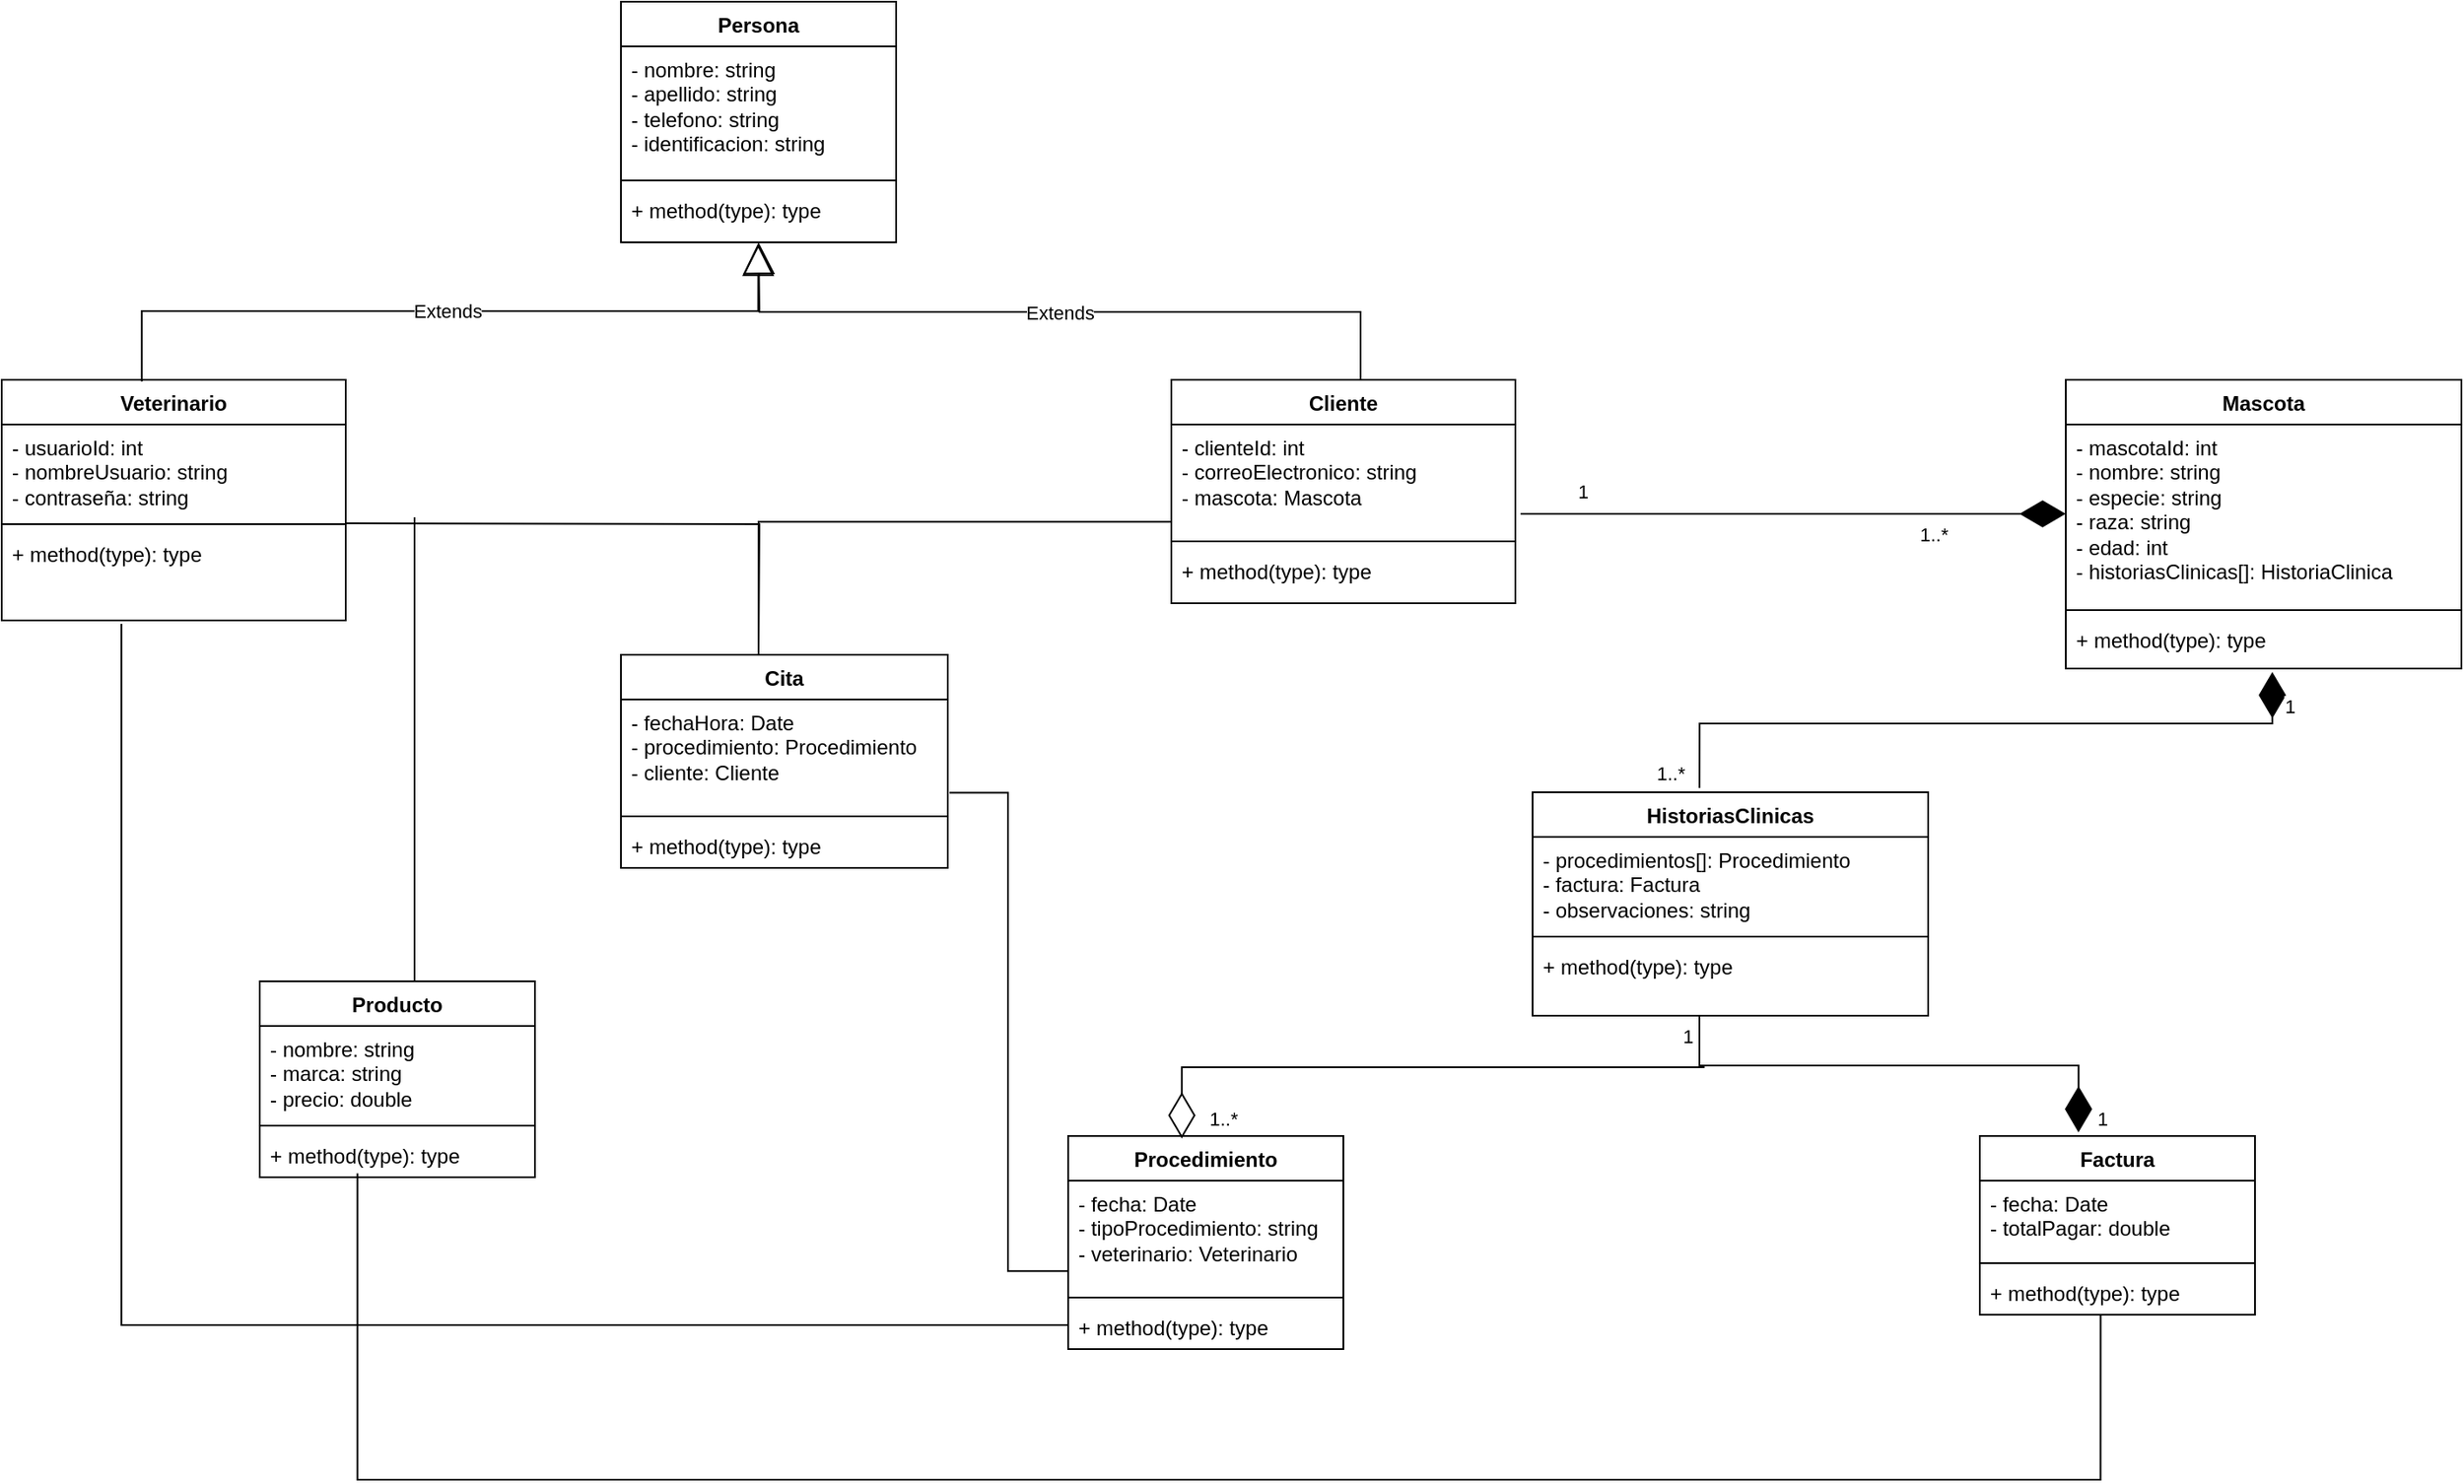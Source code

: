 <mxfile version="24.7.7">
  <diagram name="Página-1" id="4LhB18lvUhtm47GNHkfz">
    <mxGraphModel dx="2577" dy="928" grid="1" gridSize="10" guides="1" tooltips="1" connect="1" arrows="1" fold="1" page="1" pageScale="1" pageWidth="827" pageHeight="1169" math="0" shadow="0">
      <root>
        <mxCell id="0" />
        <mxCell id="1" parent="0" />
        <mxCell id="XTrmeRF6jUX52jcDESWV-24" value="Persona" style="swimlane;fontStyle=1;align=center;verticalAlign=top;childLayout=stackLayout;horizontal=1;startSize=26;horizontalStack=0;resizeParent=1;resizeParentMax=0;resizeLast=0;collapsible=1;marginBottom=0;whiteSpace=wrap;html=1;" vertex="1" parent="1">
          <mxGeometry x="200" y="20" width="160" height="140" as="geometry" />
        </mxCell>
        <mxCell id="XTrmeRF6jUX52jcDESWV-25" value="- nombre: string&lt;div&gt;- apellido: string&lt;/div&gt;&lt;div&gt;- telefono: string&lt;/div&gt;&lt;div&gt;- identificacion: string&lt;/div&gt;" style="text;strokeColor=none;fillColor=none;align=left;verticalAlign=top;spacingLeft=4;spacingRight=4;overflow=hidden;rotatable=0;points=[[0,0.5],[1,0.5]];portConstraint=eastwest;whiteSpace=wrap;html=1;" vertex="1" parent="XTrmeRF6jUX52jcDESWV-24">
          <mxGeometry y="26" width="160" height="74" as="geometry" />
        </mxCell>
        <mxCell id="XTrmeRF6jUX52jcDESWV-26" value="" style="line;strokeWidth=1;fillColor=none;align=left;verticalAlign=middle;spacingTop=-1;spacingLeft=3;spacingRight=3;rotatable=0;labelPosition=right;points=[];portConstraint=eastwest;strokeColor=inherit;" vertex="1" parent="XTrmeRF6jUX52jcDESWV-24">
          <mxGeometry y="100" width="160" height="8" as="geometry" />
        </mxCell>
        <mxCell id="XTrmeRF6jUX52jcDESWV-27" value="+ method(type): type" style="text;strokeColor=none;fillColor=none;align=left;verticalAlign=top;spacingLeft=4;spacingRight=4;overflow=hidden;rotatable=0;points=[[0,0.5],[1,0.5]];portConstraint=eastwest;whiteSpace=wrap;html=1;" vertex="1" parent="XTrmeRF6jUX52jcDESWV-24">
          <mxGeometry y="108" width="160" height="32" as="geometry" />
        </mxCell>
        <mxCell id="XTrmeRF6jUX52jcDESWV-28" value="Cliente" style="swimlane;fontStyle=1;align=center;verticalAlign=top;childLayout=stackLayout;horizontal=1;startSize=26;horizontalStack=0;resizeParent=1;resizeParentMax=0;resizeLast=0;collapsible=1;marginBottom=0;whiteSpace=wrap;html=1;" vertex="1" parent="1">
          <mxGeometry x="520" y="240" width="200" height="130" as="geometry" />
        </mxCell>
        <mxCell id="XTrmeRF6jUX52jcDESWV-29" value="- clienteId: int&lt;div&gt;- correoElectronico: string&lt;/div&gt;&lt;div&gt;- mascota: Mascota&lt;/div&gt;" style="text;strokeColor=none;fillColor=none;align=left;verticalAlign=top;spacingLeft=4;spacingRight=4;overflow=hidden;rotatable=0;points=[[0,0.5],[1,0.5]];portConstraint=eastwest;whiteSpace=wrap;html=1;" vertex="1" parent="XTrmeRF6jUX52jcDESWV-28">
          <mxGeometry y="26" width="200" height="64" as="geometry" />
        </mxCell>
        <mxCell id="XTrmeRF6jUX52jcDESWV-30" value="" style="line;strokeWidth=1;fillColor=none;align=left;verticalAlign=middle;spacingTop=-1;spacingLeft=3;spacingRight=3;rotatable=0;labelPosition=right;points=[];portConstraint=eastwest;strokeColor=inherit;" vertex="1" parent="XTrmeRF6jUX52jcDESWV-28">
          <mxGeometry y="90" width="200" height="8" as="geometry" />
        </mxCell>
        <mxCell id="XTrmeRF6jUX52jcDESWV-31" value="+ method(type): type" style="text;strokeColor=none;fillColor=none;align=left;verticalAlign=top;spacingLeft=4;spacingRight=4;overflow=hidden;rotatable=0;points=[[0,0.5],[1,0.5]];portConstraint=eastwest;whiteSpace=wrap;html=1;" vertex="1" parent="XTrmeRF6jUX52jcDESWV-28">
          <mxGeometry y="98" width="200" height="32" as="geometry" />
        </mxCell>
        <mxCell id="XTrmeRF6jUX52jcDESWV-32" value="Veterinario" style="swimlane;fontStyle=1;align=center;verticalAlign=top;childLayout=stackLayout;horizontal=1;startSize=26;horizontalStack=0;resizeParent=1;resizeParentMax=0;resizeLast=0;collapsible=1;marginBottom=0;whiteSpace=wrap;html=1;" vertex="1" parent="1">
          <mxGeometry x="-160" y="240" width="200" height="140" as="geometry" />
        </mxCell>
        <mxCell id="XTrmeRF6jUX52jcDESWV-33" value="- usuarioId: int&lt;div&gt;- nombreUsuario: string&lt;/div&gt;&lt;div&gt;- contraseña: string&lt;/div&gt;&lt;div&gt;&lt;br&gt;&lt;/div&gt;" style="text;strokeColor=none;fillColor=none;align=left;verticalAlign=top;spacingLeft=4;spacingRight=4;overflow=hidden;rotatable=0;points=[[0,0.5],[1,0.5]];portConstraint=eastwest;whiteSpace=wrap;html=1;" vertex="1" parent="XTrmeRF6jUX52jcDESWV-32">
          <mxGeometry y="26" width="200" height="54" as="geometry" />
        </mxCell>
        <mxCell id="XTrmeRF6jUX52jcDESWV-34" value="" style="line;strokeWidth=1;fillColor=none;align=left;verticalAlign=middle;spacingTop=-1;spacingLeft=3;spacingRight=3;rotatable=0;labelPosition=right;points=[];portConstraint=eastwest;strokeColor=inherit;" vertex="1" parent="XTrmeRF6jUX52jcDESWV-32">
          <mxGeometry y="80" width="200" height="8" as="geometry" />
        </mxCell>
        <mxCell id="XTrmeRF6jUX52jcDESWV-35" value="+ method(type): type" style="text;strokeColor=none;fillColor=none;align=left;verticalAlign=top;spacingLeft=4;spacingRight=4;overflow=hidden;rotatable=0;points=[[0,0.5],[1,0.5]];portConstraint=eastwest;whiteSpace=wrap;html=1;" vertex="1" parent="XTrmeRF6jUX52jcDESWV-32">
          <mxGeometry y="88" width="200" height="52" as="geometry" />
        </mxCell>
        <mxCell id="XTrmeRF6jUX52jcDESWV-39" value="Extends" style="endArrow=block;endSize=16;endFill=0;html=1;rounded=0;exitX=0.407;exitY=0.007;exitDx=0;exitDy=0;exitPerimeter=0;edgeStyle=orthogonalEdgeStyle;entryX=0.499;entryY=1.031;entryDx=0;entryDy=0;entryPerimeter=0;" edge="1" parent="1" source="XTrmeRF6jUX52jcDESWV-32" target="XTrmeRF6jUX52jcDESWV-27">
          <mxGeometry width="160" relative="1" as="geometry">
            <mxPoint x="120" y="280" as="sourcePoint" />
            <mxPoint x="280" y="200" as="targetPoint" />
          </mxGeometry>
        </mxCell>
        <mxCell id="XTrmeRF6jUX52jcDESWV-40" value="Extends" style="endArrow=block;endSize=16;endFill=0;html=1;rounded=0;exitX=0.55;exitY=0;exitDx=0;exitDy=0;exitPerimeter=0;edgeStyle=orthogonalEdgeStyle;" edge="1" parent="1" source="XTrmeRF6jUX52jcDESWV-28">
          <mxGeometry width="160" relative="1" as="geometry">
            <mxPoint x="120" y="280" as="sourcePoint" />
            <mxPoint x="280" y="160" as="targetPoint" />
          </mxGeometry>
        </mxCell>
        <mxCell id="XTrmeRF6jUX52jcDESWV-45" value="Mascota" style="swimlane;fontStyle=1;align=center;verticalAlign=top;childLayout=stackLayout;horizontal=1;startSize=26;horizontalStack=0;resizeParent=1;resizeParentMax=0;resizeLast=0;collapsible=1;marginBottom=0;whiteSpace=wrap;html=1;" vertex="1" parent="1">
          <mxGeometry x="1040" y="240" width="230" height="168" as="geometry" />
        </mxCell>
        <mxCell id="XTrmeRF6jUX52jcDESWV-46" value="- mascotaId: int&lt;div&gt;- nombre: string&lt;/div&gt;&lt;div&gt;- especie: string&lt;/div&gt;&lt;div&gt;- raza: string&lt;/div&gt;&lt;div&gt;- edad: int&lt;/div&gt;&lt;div&gt;- historiasClinicas[]: HistoriaClinica&lt;br&gt;&lt;/div&gt;&lt;div&gt;&lt;br&gt;&lt;/div&gt;" style="text;strokeColor=none;fillColor=none;align=left;verticalAlign=top;spacingLeft=4;spacingRight=4;overflow=hidden;rotatable=0;points=[[0,0.5],[1,0.5]];portConstraint=eastwest;whiteSpace=wrap;html=1;" vertex="1" parent="XTrmeRF6jUX52jcDESWV-45">
          <mxGeometry y="26" width="230" height="104" as="geometry" />
        </mxCell>
        <mxCell id="XTrmeRF6jUX52jcDESWV-47" value="" style="line;strokeWidth=1;fillColor=none;align=left;verticalAlign=middle;spacingTop=-1;spacingLeft=3;spacingRight=3;rotatable=0;labelPosition=right;points=[];portConstraint=eastwest;strokeColor=inherit;" vertex="1" parent="XTrmeRF6jUX52jcDESWV-45">
          <mxGeometry y="130" width="230" height="8" as="geometry" />
        </mxCell>
        <mxCell id="XTrmeRF6jUX52jcDESWV-48" value="+ method(type): type" style="text;strokeColor=none;fillColor=none;align=left;verticalAlign=top;spacingLeft=4;spacingRight=4;overflow=hidden;rotatable=0;points=[[0,0.5],[1,0.5]];portConstraint=eastwest;whiteSpace=wrap;html=1;" vertex="1" parent="XTrmeRF6jUX52jcDESWV-45">
          <mxGeometry y="138" width="230" height="30" as="geometry" />
        </mxCell>
        <mxCell id="XTrmeRF6jUX52jcDESWV-49" value="" style="endArrow=diamondThin;endFill=1;endSize=24;html=1;rounded=0;entryX=0;entryY=0.5;entryDx=0;entryDy=0;" edge="1" parent="1" target="XTrmeRF6jUX52jcDESWV-46">
          <mxGeometry width="160" relative="1" as="geometry">
            <mxPoint x="723" y="318" as="sourcePoint" />
            <mxPoint x="790" y="480" as="targetPoint" />
          </mxGeometry>
        </mxCell>
        <mxCell id="XTrmeRF6jUX52jcDESWV-50" value="1" style="edgeLabel;html=1;align=center;verticalAlign=middle;resizable=0;points=[];" vertex="1" connectable="0" parent="XTrmeRF6jUX52jcDESWV-49">
          <mxGeometry x="-0.778" y="1" relative="1" as="geometry">
            <mxPoint x="1" y="-12" as="offset" />
          </mxGeometry>
        </mxCell>
        <mxCell id="XTrmeRF6jUX52jcDESWV-51" value="1..*" style="edgeLabel;html=1;align=center;verticalAlign=middle;resizable=0;points=[];" vertex="1" connectable="0" parent="XTrmeRF6jUX52jcDESWV-49">
          <mxGeometry x="0.504" y="1" relative="1" as="geometry">
            <mxPoint x="1" y="13" as="offset" />
          </mxGeometry>
        </mxCell>
        <mxCell id="XTrmeRF6jUX52jcDESWV-52" value="HistoriasClinicas" style="swimlane;fontStyle=1;align=center;verticalAlign=top;childLayout=stackLayout;horizontal=1;startSize=26;horizontalStack=0;resizeParent=1;resizeParentMax=0;resizeLast=0;collapsible=1;marginBottom=0;whiteSpace=wrap;html=1;" vertex="1" parent="1">
          <mxGeometry x="730" y="480" width="230" height="130" as="geometry" />
        </mxCell>
        <mxCell id="XTrmeRF6jUX52jcDESWV-53" value="- procedimientos[]: Procedimiento&lt;div&gt;- factura: Factura&lt;/div&gt;&lt;div&gt;- observaciones: string&lt;/div&gt;" style="text;strokeColor=none;fillColor=none;align=left;verticalAlign=top;spacingLeft=4;spacingRight=4;overflow=hidden;rotatable=0;points=[[0,0.5],[1,0.5]];portConstraint=eastwest;whiteSpace=wrap;html=1;" vertex="1" parent="XTrmeRF6jUX52jcDESWV-52">
          <mxGeometry y="26" width="230" height="54" as="geometry" />
        </mxCell>
        <mxCell id="XTrmeRF6jUX52jcDESWV-54" value="" style="line;strokeWidth=1;fillColor=none;align=left;verticalAlign=middle;spacingTop=-1;spacingLeft=3;spacingRight=3;rotatable=0;labelPosition=right;points=[];portConstraint=eastwest;strokeColor=inherit;" vertex="1" parent="XTrmeRF6jUX52jcDESWV-52">
          <mxGeometry y="80" width="230" height="8" as="geometry" />
        </mxCell>
        <mxCell id="XTrmeRF6jUX52jcDESWV-55" value="+ method(type): type" style="text;strokeColor=none;fillColor=none;align=left;verticalAlign=top;spacingLeft=4;spacingRight=4;overflow=hidden;rotatable=0;points=[[0,0.5],[1,0.5]];portConstraint=eastwest;whiteSpace=wrap;html=1;" vertex="1" parent="XTrmeRF6jUX52jcDESWV-52">
          <mxGeometry y="88" width="230" height="42" as="geometry" />
        </mxCell>
        <mxCell id="XTrmeRF6jUX52jcDESWV-56" value="" style="endArrow=diamondThin;endFill=1;endSize=24;html=1;rounded=0;entryX=0.522;entryY=1.067;entryDx=0;entryDy=0;entryPerimeter=0;exitX=0.422;exitY=-0.019;exitDx=0;exitDy=0;exitPerimeter=0;edgeStyle=orthogonalEdgeStyle;" edge="1" parent="1" source="XTrmeRF6jUX52jcDESWV-52" target="XTrmeRF6jUX52jcDESWV-48">
          <mxGeometry width="160" relative="1" as="geometry">
            <mxPoint x="1070" y="560" as="sourcePoint" />
            <mxPoint x="1230" y="560" as="targetPoint" />
            <Array as="points">
              <mxPoint x="827" y="440" />
              <mxPoint x="1160" y="440" />
            </Array>
          </mxGeometry>
        </mxCell>
        <mxCell id="XTrmeRF6jUX52jcDESWV-68" value="1" style="edgeLabel;html=1;align=center;verticalAlign=middle;resizable=0;points=[];" vertex="1" connectable="0" parent="XTrmeRF6jUX52jcDESWV-56">
          <mxGeometry x="0.733" y="-1" relative="1" as="geometry">
            <mxPoint x="33" y="-11" as="offset" />
          </mxGeometry>
        </mxCell>
        <mxCell id="XTrmeRF6jUX52jcDESWV-69" value="1..*" style="edgeLabel;html=1;align=center;verticalAlign=middle;resizable=0;points=[];" vertex="1" connectable="0" parent="XTrmeRF6jUX52jcDESWV-56">
          <mxGeometry x="-0.908" y="-1" relative="1" as="geometry">
            <mxPoint x="-18" y="10" as="offset" />
          </mxGeometry>
        </mxCell>
        <mxCell id="XTrmeRF6jUX52jcDESWV-58" value="Procedimiento" style="swimlane;fontStyle=1;align=center;verticalAlign=top;childLayout=stackLayout;horizontal=1;startSize=26;horizontalStack=0;resizeParent=1;resizeParentMax=0;resizeLast=0;collapsible=1;marginBottom=0;whiteSpace=wrap;html=1;" vertex="1" parent="1">
          <mxGeometry x="460" y="680" width="160" height="124" as="geometry" />
        </mxCell>
        <mxCell id="XTrmeRF6jUX52jcDESWV-59" value="- fecha: Date&lt;div&gt;- tipoProcedimiento: string&lt;/div&gt;&lt;div&gt;- veterinario: Veterinario&lt;/div&gt;" style="text;strokeColor=none;fillColor=none;align=left;verticalAlign=top;spacingLeft=4;spacingRight=4;overflow=hidden;rotatable=0;points=[[0,0.5],[1,0.5]];portConstraint=eastwest;whiteSpace=wrap;html=1;" vertex="1" parent="XTrmeRF6jUX52jcDESWV-58">
          <mxGeometry y="26" width="160" height="64" as="geometry" />
        </mxCell>
        <mxCell id="XTrmeRF6jUX52jcDESWV-60" value="" style="line;strokeWidth=1;fillColor=none;align=left;verticalAlign=middle;spacingTop=-1;spacingLeft=3;spacingRight=3;rotatable=0;labelPosition=right;points=[];portConstraint=eastwest;strokeColor=inherit;" vertex="1" parent="XTrmeRF6jUX52jcDESWV-58">
          <mxGeometry y="90" width="160" height="8" as="geometry" />
        </mxCell>
        <mxCell id="XTrmeRF6jUX52jcDESWV-61" value="+ method(type): type" style="text;strokeColor=none;fillColor=none;align=left;verticalAlign=top;spacingLeft=4;spacingRight=4;overflow=hidden;rotatable=0;points=[[0,0.5],[1,0.5]];portConstraint=eastwest;whiteSpace=wrap;html=1;" vertex="1" parent="XTrmeRF6jUX52jcDESWV-58">
          <mxGeometry y="98" width="160" height="26" as="geometry" />
        </mxCell>
        <mxCell id="XTrmeRF6jUX52jcDESWV-62" value="" style="endArrow=diamondThin;endFill=0;endSize=24;html=1;rounded=0;entryX=0.413;entryY=0.012;entryDx=0;entryDy=0;entryPerimeter=0;edgeStyle=orthogonalEdgeStyle;" edge="1" parent="1" target="XTrmeRF6jUX52jcDESWV-58">
          <mxGeometry width="160" relative="1" as="geometry">
            <mxPoint x="830" y="640" as="sourcePoint" />
            <mxPoint x="1140" y="560" as="targetPoint" />
            <Array as="points">
              <mxPoint x="526" y="640" />
            </Array>
          </mxGeometry>
        </mxCell>
        <mxCell id="XTrmeRF6jUX52jcDESWV-70" value="1..*" style="edgeLabel;html=1;align=center;verticalAlign=middle;resizable=0;points=[];" vertex="1" connectable="0" parent="XTrmeRF6jUX52jcDESWV-62">
          <mxGeometry x="0.159" y="1" relative="1" as="geometry">
            <mxPoint x="-80" y="29" as="offset" />
          </mxGeometry>
        </mxCell>
        <mxCell id="XTrmeRF6jUX52jcDESWV-63" value="Factura" style="swimlane;fontStyle=1;align=center;verticalAlign=top;childLayout=stackLayout;horizontal=1;startSize=26;horizontalStack=0;resizeParent=1;resizeParentMax=0;resizeLast=0;collapsible=1;marginBottom=0;whiteSpace=wrap;html=1;" vertex="1" parent="1">
          <mxGeometry x="990" y="680" width="160" height="104" as="geometry" />
        </mxCell>
        <mxCell id="XTrmeRF6jUX52jcDESWV-64" value="- fecha: Date&lt;div&gt;- totalPagar: double&lt;/div&gt;" style="text;strokeColor=none;fillColor=none;align=left;verticalAlign=top;spacingLeft=4;spacingRight=4;overflow=hidden;rotatable=0;points=[[0,0.5],[1,0.5]];portConstraint=eastwest;whiteSpace=wrap;html=1;" vertex="1" parent="XTrmeRF6jUX52jcDESWV-63">
          <mxGeometry y="26" width="160" height="44" as="geometry" />
        </mxCell>
        <mxCell id="XTrmeRF6jUX52jcDESWV-65" value="" style="line;strokeWidth=1;fillColor=none;align=left;verticalAlign=middle;spacingTop=-1;spacingLeft=3;spacingRight=3;rotatable=0;labelPosition=right;points=[];portConstraint=eastwest;strokeColor=inherit;" vertex="1" parent="XTrmeRF6jUX52jcDESWV-63">
          <mxGeometry y="70" width="160" height="8" as="geometry" />
        </mxCell>
        <mxCell id="XTrmeRF6jUX52jcDESWV-66" value="+ method(type): type" style="text;strokeColor=none;fillColor=none;align=left;verticalAlign=top;spacingLeft=4;spacingRight=4;overflow=hidden;rotatable=0;points=[[0,0.5],[1,0.5]];portConstraint=eastwest;whiteSpace=wrap;html=1;" vertex="1" parent="XTrmeRF6jUX52jcDESWV-63">
          <mxGeometry y="78" width="160" height="26" as="geometry" />
        </mxCell>
        <mxCell id="XTrmeRF6jUX52jcDESWV-67" value="" style="endArrow=diamondThin;endFill=1;endSize=24;html=1;rounded=0;edgeStyle=orthogonalEdgeStyle;entryX=0.315;entryY=-0.02;entryDx=0;entryDy=0;entryPerimeter=0;" edge="1" parent="1">
          <mxGeometry width="160" relative="1" as="geometry">
            <mxPoint x="827" y="610" as="sourcePoint" />
            <mxPoint x="1047.4" y="677.92" as="targetPoint" />
            <Array as="points">
              <mxPoint x="827" y="639" />
              <mxPoint x="1047" y="639" />
            </Array>
          </mxGeometry>
        </mxCell>
        <mxCell id="XTrmeRF6jUX52jcDESWV-71" value="1" style="edgeLabel;html=1;align=center;verticalAlign=middle;resizable=0;points=[];" vertex="1" connectable="0" parent="XTrmeRF6jUX52jcDESWV-67">
          <mxGeometry x="-0.921" y="-4" relative="1" as="geometry">
            <mxPoint x="-3" as="offset" />
          </mxGeometry>
        </mxCell>
        <mxCell id="XTrmeRF6jUX52jcDESWV-72" value="1" style="edgeLabel;html=1;align=center;verticalAlign=middle;resizable=0;points=[];" vertex="1" connectable="0" parent="XTrmeRF6jUX52jcDESWV-67">
          <mxGeometry x="0.788" y="-1" relative="1" as="geometry">
            <mxPoint x="14" y="22" as="offset" />
          </mxGeometry>
        </mxCell>
        <mxCell id="XTrmeRF6jUX52jcDESWV-73" value="Cita" style="swimlane;fontStyle=1;align=center;verticalAlign=top;childLayout=stackLayout;horizontal=1;startSize=26;horizontalStack=0;resizeParent=1;resizeParentMax=0;resizeLast=0;collapsible=1;marginBottom=0;whiteSpace=wrap;html=1;" vertex="1" parent="1">
          <mxGeometry x="200" y="400" width="190" height="124" as="geometry" />
        </mxCell>
        <mxCell id="XTrmeRF6jUX52jcDESWV-74" value="- fechaHora: Date&lt;div&gt;- procedimiento: Procedimiento&lt;/div&gt;&lt;div&gt;- cliente: Cliente&lt;/div&gt;" style="text;strokeColor=none;fillColor=none;align=left;verticalAlign=top;spacingLeft=4;spacingRight=4;overflow=hidden;rotatable=0;points=[[0,0.5],[1,0.5]];portConstraint=eastwest;whiteSpace=wrap;html=1;" vertex="1" parent="XTrmeRF6jUX52jcDESWV-73">
          <mxGeometry y="26" width="190" height="64" as="geometry" />
        </mxCell>
        <mxCell id="XTrmeRF6jUX52jcDESWV-75" value="" style="line;strokeWidth=1;fillColor=none;align=left;verticalAlign=middle;spacingTop=-1;spacingLeft=3;spacingRight=3;rotatable=0;labelPosition=right;points=[];portConstraint=eastwest;strokeColor=inherit;" vertex="1" parent="XTrmeRF6jUX52jcDESWV-73">
          <mxGeometry y="90" width="190" height="8" as="geometry" />
        </mxCell>
        <mxCell id="XTrmeRF6jUX52jcDESWV-76" value="+ method(type): type" style="text;strokeColor=none;fillColor=none;align=left;verticalAlign=top;spacingLeft=4;spacingRight=4;overflow=hidden;rotatable=0;points=[[0,0.5],[1,0.5]];portConstraint=eastwest;whiteSpace=wrap;html=1;" vertex="1" parent="XTrmeRF6jUX52jcDESWV-73">
          <mxGeometry y="98" width="190" height="26" as="geometry" />
        </mxCell>
        <mxCell id="XTrmeRF6jUX52jcDESWV-77" value="" style="endArrow=none;html=1;edgeStyle=orthogonalEdgeStyle;rounded=0;entryX=-0.001;entryY=0.822;entryDx=0;entryDy=0;entryPerimeter=0;exitX=1.005;exitY=0.847;exitDx=0;exitDy=0;exitPerimeter=0;" edge="1" parent="1" source="XTrmeRF6jUX52jcDESWV-74" target="XTrmeRF6jUX52jcDESWV-59">
          <mxGeometry relative="1" as="geometry">
            <mxPoint x="450" y="490" as="sourcePoint" />
            <mxPoint x="610" y="490" as="targetPoint" />
          </mxGeometry>
        </mxCell>
        <mxCell id="XTrmeRF6jUX52jcDESWV-80" value="" style="endArrow=none;html=1;edgeStyle=orthogonalEdgeStyle;rounded=0;exitX=0.421;exitY=0;exitDx=0;exitDy=0;exitPerimeter=0;entryX=-0.001;entryY=0.884;entryDx=0;entryDy=0;entryPerimeter=0;" edge="1" parent="1" source="XTrmeRF6jUX52jcDESWV-73" target="XTrmeRF6jUX52jcDESWV-29">
          <mxGeometry relative="1" as="geometry">
            <mxPoint x="450" y="320" as="sourcePoint" />
            <mxPoint x="610" y="320" as="targetPoint" />
          </mxGeometry>
        </mxCell>
        <mxCell id="XTrmeRF6jUX52jcDESWV-83" value="" style="endArrow=none;html=1;edgeStyle=orthogonalEdgeStyle;rounded=0;" edge="1" parent="1">
          <mxGeometry relative="1" as="geometry">
            <mxPoint x="40" y="323.5" as="sourcePoint" />
            <mxPoint x="280" y="400" as="targetPoint" />
          </mxGeometry>
        </mxCell>
        <mxCell id="XTrmeRF6jUX52jcDESWV-86" value="" style="endArrow=none;html=1;edgeStyle=orthogonalEdgeStyle;rounded=0;exitX=0.348;exitY=1.038;exitDx=0;exitDy=0;exitPerimeter=0;entryX=0;entryY=0.5;entryDx=0;entryDy=0;" edge="1" parent="1" source="XTrmeRF6jUX52jcDESWV-35" target="XTrmeRF6jUX52jcDESWV-61">
          <mxGeometry relative="1" as="geometry">
            <mxPoint x="460" y="560" as="sourcePoint" />
            <mxPoint x="760" y="760" as="targetPoint" />
            <Array as="points">
              <mxPoint x="-90" y="790" />
              <mxPoint x="460" y="790" />
            </Array>
          </mxGeometry>
        </mxCell>
        <mxCell id="XTrmeRF6jUX52jcDESWV-89" value="Producto" style="swimlane;fontStyle=1;align=center;verticalAlign=top;childLayout=stackLayout;horizontal=1;startSize=26;horizontalStack=0;resizeParent=1;resizeParentMax=0;resizeLast=0;collapsible=1;marginBottom=0;whiteSpace=wrap;html=1;" vertex="1" parent="1">
          <mxGeometry x="-10" y="590" width="160" height="114" as="geometry" />
        </mxCell>
        <mxCell id="XTrmeRF6jUX52jcDESWV-90" value="- nombre: string&lt;div&gt;- marca: string&lt;/div&gt;&lt;div&gt;- precio: double&lt;/div&gt;" style="text;strokeColor=none;fillColor=none;align=left;verticalAlign=top;spacingLeft=4;spacingRight=4;overflow=hidden;rotatable=0;points=[[0,0.5],[1,0.5]];portConstraint=eastwest;whiteSpace=wrap;html=1;" vertex="1" parent="XTrmeRF6jUX52jcDESWV-89">
          <mxGeometry y="26" width="160" height="54" as="geometry" />
        </mxCell>
        <mxCell id="XTrmeRF6jUX52jcDESWV-91" value="" style="line;strokeWidth=1;fillColor=none;align=left;verticalAlign=middle;spacingTop=-1;spacingLeft=3;spacingRight=3;rotatable=0;labelPosition=right;points=[];portConstraint=eastwest;strokeColor=inherit;" vertex="1" parent="XTrmeRF6jUX52jcDESWV-89">
          <mxGeometry y="80" width="160" height="8" as="geometry" />
        </mxCell>
        <mxCell id="XTrmeRF6jUX52jcDESWV-92" value="+ method(type): type" style="text;strokeColor=none;fillColor=none;align=left;verticalAlign=top;spacingLeft=4;spacingRight=4;overflow=hidden;rotatable=0;points=[[0,0.5],[1,0.5]];portConstraint=eastwest;whiteSpace=wrap;html=1;" vertex="1" parent="XTrmeRF6jUX52jcDESWV-89">
          <mxGeometry y="88" width="160" height="26" as="geometry" />
        </mxCell>
        <mxCell id="XTrmeRF6jUX52jcDESWV-93" value="" style="endArrow=none;html=1;edgeStyle=orthogonalEdgeStyle;rounded=0;" edge="1" parent="1">
          <mxGeometry relative="1" as="geometry">
            <mxPoint x="80" y="320" as="sourcePoint" />
            <mxPoint x="80" y="590" as="targetPoint" />
          </mxGeometry>
        </mxCell>
        <mxCell id="XTrmeRF6jUX52jcDESWV-96" value="" style="endArrow=none;html=1;edgeStyle=orthogonalEdgeStyle;rounded=0;entryX=0.439;entryY=1.015;entryDx=0;entryDy=0;entryPerimeter=0;exitX=0.355;exitY=0.915;exitDx=0;exitDy=0;exitPerimeter=0;" edge="1" parent="1" source="XTrmeRF6jUX52jcDESWV-92" target="XTrmeRF6jUX52jcDESWV-66">
          <mxGeometry relative="1" as="geometry">
            <mxPoint x="230" y="790" as="sourcePoint" />
            <mxPoint x="390" y="790" as="targetPoint" />
            <Array as="points">
              <mxPoint x="47" y="880" />
              <mxPoint x="1060" y="880" />
            </Array>
          </mxGeometry>
        </mxCell>
      </root>
    </mxGraphModel>
  </diagram>
</mxfile>

